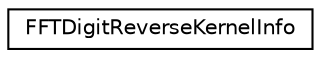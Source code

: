 digraph "Graphical Class Hierarchy"
{
 // LATEX_PDF_SIZE
  edge [fontname="Helvetica",fontsize="10",labelfontname="Helvetica",labelfontsize="10"];
  node [fontname="Helvetica",fontsize="10",shape=record];
  rankdir="LR";
  Node0 [label="FFTDigitReverseKernelInfo",height=0.2,width=0.4,color="black", fillcolor="white", style="filled",URL="$structarm__compute_1_1_f_f_t_digit_reverse_kernel_info.xhtml",tooltip="Descriptor for FFT digit reverse kernels."];
}

